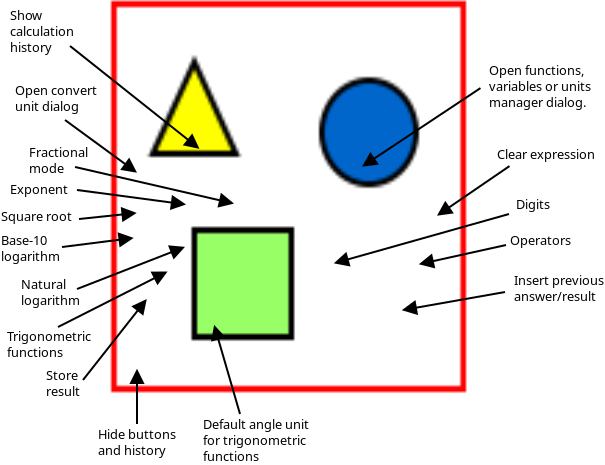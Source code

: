 <?xml version="1.0" encoding="UTF-8"?>
<dia:diagram xmlns:dia="http://www.lysator.liu.se/~alla/dia/">
  <dia:layer name="Background" visible="true">
    <dia:object type="Standard - Text" version="0" id="O0">
      <dia:attribute name="obj_pos">
        <dia:point val="10.112,4.152"/>
      </dia:attribute>
      <dia:attribute name="obj_bb">
        <dia:rectangle val="10.112,3.481;14.533,5.344"/>
      </dia:attribute>
      <dia:attribute name="text">
        <dia:composite type="text">
          <dia:attribute name="string">
            <dia:string>#Open convert 
unit dialog#</dia:string>
          </dia:attribute>
          <dia:attribute name="font">
            <dia:font family="sans" style="0" name="Helvetica"/>
          </dia:attribute>
          <dia:attribute name="height">
            <dia:real val="0.8"/>
          </dia:attribute>
          <dia:attribute name="pos">
            <dia:point val="10.112,4.152"/>
          </dia:attribute>
          <dia:attribute name="color">
            <dia:color val="#000000"/>
          </dia:attribute>
          <dia:attribute name="alignment">
            <dia:enum val="0"/>
          </dia:attribute>
        </dia:composite>
      </dia:attribute>
    </dia:object>
    <dia:object type="Standard - Image" version="0" id="O1">
      <dia:attribute name="obj_pos">
        <dia:point val="14.922,-0.548"/>
      </dia:attribute>
      <dia:attribute name="obj_bb">
        <dia:rectangle val="14.872,-0.598;32.712,19.052"/>
      </dia:attribute>
      <dia:attribute name="elem_corner">
        <dia:point val="14.922,-0.548"/>
      </dia:attribute>
      <dia:attribute name="elem_width">
        <dia:real val="17.74"/>
      </dia:attribute>
      <dia:attribute name="elem_height">
        <dia:real val="19.55"/>
      </dia:attribute>
      <dia:attribute name="draw_border">
        <dia:boolean val="false"/>
      </dia:attribute>
      <dia:attribute name="keep_aspect">
        <dia:boolean val="true"/>
      </dia:attribute>
      <dia:attribute name="file">
        <dia:string>#calculator-buttons-screen.png#</dia:string>
      </dia:attribute>
    </dia:object>
    <dia:object type="Standard - Line" version="0" id="O2">
      <dia:attribute name="obj_pos">
        <dia:point val="12.612,5.402"/>
      </dia:attribute>
      <dia:attribute name="obj_bb">
        <dia:rectangle val="12.542,5.332;16.557,8.515"/>
      </dia:attribute>
      <dia:attribute name="conn_endpoints">
        <dia:point val="12.612,5.402"/>
        <dia:point val="16.162,8.002"/>
      </dia:attribute>
      <dia:attribute name="numcp">
        <dia:int val="1"/>
      </dia:attribute>
      <dia:attribute name="end_arrow">
        <dia:enum val="3"/>
      </dia:attribute>
      <dia:attribute name="end_arrow_length">
        <dia:real val="0.6"/>
      </dia:attribute>
      <dia:attribute name="end_arrow_width">
        <dia:real val="0.6"/>
      </dia:attribute>
    </dia:object>
    <dia:object type="Standard - Line" version="0" id="O3">
      <dia:attribute name="obj_pos">
        <dia:point val="13.312,10.352"/>
      </dia:attribute>
      <dia:attribute name="obj_bb">
        <dia:rectangle val="13.257,9.454;16.248,10.658"/>
      </dia:attribute>
      <dia:attribute name="conn_endpoints">
        <dia:point val="13.312,10.352"/>
        <dia:point val="16.136,10.056"/>
      </dia:attribute>
      <dia:attribute name="numcp">
        <dia:int val="1"/>
      </dia:attribute>
      <dia:attribute name="end_arrow">
        <dia:enum val="3"/>
      </dia:attribute>
      <dia:attribute name="end_arrow_length">
        <dia:real val="0.6"/>
      </dia:attribute>
      <dia:attribute name="end_arrow_width">
        <dia:real val="0.6"/>
      </dia:attribute>
    </dia:object>
    <dia:object type="Standard - Text" version="0" id="O4">
      <dia:attribute name="obj_pos">
        <dia:point val="9.412,10.452"/>
      </dia:attribute>
      <dia:attribute name="obj_bb">
        <dia:rectangle val="9.412,9.781;13.183,10.844"/>
      </dia:attribute>
      <dia:attribute name="text">
        <dia:composite type="text">
          <dia:attribute name="string">
            <dia:string>#Square root#</dia:string>
          </dia:attribute>
          <dia:attribute name="font">
            <dia:font family="sans" style="0" name="Helvetica"/>
          </dia:attribute>
          <dia:attribute name="height">
            <dia:real val="0.8"/>
          </dia:attribute>
          <dia:attribute name="pos">
            <dia:point val="9.412,10.452"/>
          </dia:attribute>
          <dia:attribute name="color">
            <dia:color val="#000000"/>
          </dia:attribute>
          <dia:attribute name="alignment">
            <dia:enum val="0"/>
          </dia:attribute>
        </dia:composite>
      </dia:attribute>
    </dia:object>
    <dia:object type="Standard - Text" version="0" id="O5">
      <dia:attribute name="obj_pos">
        <dia:point val="9.412,11.652"/>
      </dia:attribute>
      <dia:attribute name="obj_bb">
        <dia:rectangle val="9.412,10.981;12.383,12.844"/>
      </dia:attribute>
      <dia:attribute name="text">
        <dia:composite type="text">
          <dia:attribute name="string">
            <dia:string>#Base-10
logarithm#</dia:string>
          </dia:attribute>
          <dia:attribute name="font">
            <dia:font family="sans" style="0" name="Helvetica"/>
          </dia:attribute>
          <dia:attribute name="height">
            <dia:real val="0.8"/>
          </dia:attribute>
          <dia:attribute name="pos">
            <dia:point val="9.412,11.652"/>
          </dia:attribute>
          <dia:attribute name="color">
            <dia:color val="#000000"/>
          </dia:attribute>
          <dia:attribute name="alignment">
            <dia:enum val="0"/>
          </dia:attribute>
        </dia:composite>
      </dia:attribute>
    </dia:object>
    <dia:object type="Standard - Line" version="0" id="O6">
      <dia:attribute name="obj_pos">
        <dia:point val="12.462,11.752"/>
      </dia:attribute>
      <dia:attribute name="obj_bb">
        <dia:rectangle val="12.406,10.704;16.111,11.907"/>
      </dia:attribute>
      <dia:attribute name="conn_endpoints">
        <dia:point val="12.462,11.752"/>
        <dia:point val="15.986,11.306"/>
      </dia:attribute>
      <dia:attribute name="numcp">
        <dia:int val="1"/>
      </dia:attribute>
      <dia:attribute name="end_arrow">
        <dia:enum val="3"/>
      </dia:attribute>
      <dia:attribute name="end_arrow_length">
        <dia:real val="0.6"/>
      </dia:attribute>
      <dia:attribute name="end_arrow_width">
        <dia:real val="0.6"/>
      </dia:attribute>
    </dia:object>
    <dia:object type="Standard - Text" version="0" id="O7">
      <dia:attribute name="obj_pos">
        <dia:point val="11.662,18.402"/>
      </dia:attribute>
      <dia:attribute name="obj_bb">
        <dia:rectangle val="11.662,17.731;13.483,19.594"/>
      </dia:attribute>
      <dia:attribute name="text">
        <dia:composite type="text">
          <dia:attribute name="string">
            <dia:string>#Store
result#</dia:string>
          </dia:attribute>
          <dia:attribute name="font">
            <dia:font family="sans" style="0" name="Helvetica"/>
          </dia:attribute>
          <dia:attribute name="height">
            <dia:real val="0.8"/>
          </dia:attribute>
          <dia:attribute name="pos">
            <dia:point val="11.662,18.402"/>
          </dia:attribute>
          <dia:attribute name="color">
            <dia:color val="#000000"/>
          </dia:attribute>
          <dia:attribute name="alignment">
            <dia:enum val="0"/>
          </dia:attribute>
        </dia:composite>
      </dia:attribute>
    </dia:object>
    <dia:object type="Standard - Line" version="0" id="O8">
      <dia:attribute name="obj_pos">
        <dia:point val="13.512,18.402"/>
      </dia:attribute>
      <dia:attribute name="obj_bb">
        <dia:rectangle val="13.442,13.991;17.164,18.472"/>
      </dia:attribute>
      <dia:attribute name="conn_endpoints">
        <dia:point val="13.512,18.402"/>
        <dia:point val="16.662,14.402"/>
      </dia:attribute>
      <dia:attribute name="numcp">
        <dia:int val="1"/>
      </dia:attribute>
      <dia:attribute name="end_arrow">
        <dia:enum val="3"/>
      </dia:attribute>
      <dia:attribute name="end_arrow_length">
        <dia:real val="0.6"/>
      </dia:attribute>
      <dia:attribute name="end_arrow_width">
        <dia:real val="0.6"/>
      </dia:attribute>
    </dia:object>
    <dia:object type="Standard - Line" version="0" id="O9">
      <dia:attribute name="obj_pos">
        <dia:point val="21.362,20.102"/>
      </dia:attribute>
      <dia:attribute name="obj_bb">
        <dia:rectangle val="19.496,15.49;21.424,20.164"/>
      </dia:attribute>
      <dia:attribute name="conn_endpoints">
        <dia:point val="21.362,20.102"/>
        <dia:point val="20.086,15.706"/>
      </dia:attribute>
      <dia:attribute name="numcp">
        <dia:int val="1"/>
      </dia:attribute>
      <dia:attribute name="end_arrow">
        <dia:enum val="3"/>
      </dia:attribute>
      <dia:attribute name="end_arrow_length">
        <dia:real val="0.6"/>
      </dia:attribute>
      <dia:attribute name="end_arrow_width">
        <dia:real val="0.6"/>
      </dia:attribute>
    </dia:object>
    <dia:object type="Standard - Text" version="0" id="O10">
      <dia:attribute name="obj_pos">
        <dia:point val="19.512,20.852"/>
      </dia:attribute>
      <dia:attribute name="obj_bb">
        <dia:rectangle val="19.512,20.202;25.112,22.802"/>
      </dia:attribute>
      <dia:attribute name="text">
        <dia:composite type="text">
          <dia:attribute name="string">
            <dia:string>#Default angle unit
for trigonometric
functions#</dia:string>
          </dia:attribute>
          <dia:attribute name="font">
            <dia:font family="sans" style="0" name="Helvetica"/>
          </dia:attribute>
          <dia:attribute name="height">
            <dia:real val="0.8"/>
          </dia:attribute>
          <dia:attribute name="pos">
            <dia:point val="19.512,20.852"/>
          </dia:attribute>
          <dia:attribute name="color">
            <dia:color val="#000000"/>
          </dia:attribute>
          <dia:attribute name="alignment">
            <dia:enum val="0"/>
          </dia:attribute>
        </dia:composite>
      </dia:attribute>
    </dia:object>
    <dia:object type="Standard - Line" version="0" id="O11">
      <dia:attribute name="obj_pos">
        <dia:point val="16.212,20.602"/>
      </dia:attribute>
      <dia:attribute name="obj_bb">
        <dia:rectangle val="15.612,17.852;16.812,20.652"/>
      </dia:attribute>
      <dia:attribute name="conn_endpoints">
        <dia:point val="16.212,20.602"/>
        <dia:point val="16.212,17.902"/>
      </dia:attribute>
      <dia:attribute name="numcp">
        <dia:int val="1"/>
      </dia:attribute>
      <dia:attribute name="end_arrow">
        <dia:enum val="3"/>
      </dia:attribute>
      <dia:attribute name="end_arrow_length">
        <dia:real val="0.6"/>
      </dia:attribute>
      <dia:attribute name="end_arrow_width">
        <dia:real val="0.6"/>
      </dia:attribute>
    </dia:object>
    <dia:object type="Standard - Text" version="0" id="O12">
      <dia:attribute name="obj_pos">
        <dia:point val="14.262,21.352"/>
      </dia:attribute>
      <dia:attribute name="obj_bb">
        <dia:rectangle val="14.262,20.681;18.333,22.544"/>
      </dia:attribute>
      <dia:attribute name="text">
        <dia:composite type="text">
          <dia:attribute name="string">
            <dia:string>#Hide buttons
and history#</dia:string>
          </dia:attribute>
          <dia:attribute name="font">
            <dia:font family="sans" style="0" name="Helvetica"/>
          </dia:attribute>
          <dia:attribute name="height">
            <dia:real val="0.8"/>
          </dia:attribute>
          <dia:attribute name="pos">
            <dia:point val="14.262,21.352"/>
          </dia:attribute>
          <dia:attribute name="color">
            <dia:color val="#000000"/>
          </dia:attribute>
          <dia:attribute name="alignment">
            <dia:enum val="0"/>
          </dia:attribute>
        </dia:composite>
      </dia:attribute>
    </dia:object>
    <dia:object type="Standard - Line" version="0" id="O13">
      <dia:attribute name="obj_pos">
        <dia:point val="12.862,1.702"/>
      </dia:attribute>
      <dia:attribute name="obj_bb">
        <dia:rectangle val="12.792,1.632;19.698,7.307"/>
      </dia:attribute>
      <dia:attribute name="conn_endpoints">
        <dia:point val="12.862,1.702"/>
        <dia:point val="19.286,6.806"/>
      </dia:attribute>
      <dia:attribute name="numcp">
        <dia:int val="1"/>
      </dia:attribute>
      <dia:attribute name="end_arrow">
        <dia:enum val="3"/>
      </dia:attribute>
      <dia:attribute name="end_arrow_length">
        <dia:real val="0.6"/>
      </dia:attribute>
      <dia:attribute name="end_arrow_width">
        <dia:real val="0.6"/>
      </dia:attribute>
    </dia:object>
    <dia:object type="Standard - Text" version="0" id="O14">
      <dia:attribute name="obj_pos">
        <dia:point val="9.862,0.402"/>
      </dia:attribute>
      <dia:attribute name="obj_bb">
        <dia:rectangle val="9.862,-0.248;13.262,2.352"/>
      </dia:attribute>
      <dia:attribute name="text">
        <dia:composite type="text">
          <dia:attribute name="string">
            <dia:string>#Show
calculation
history#</dia:string>
          </dia:attribute>
          <dia:attribute name="font">
            <dia:font family="sans" style="0" name="Helvetica"/>
          </dia:attribute>
          <dia:attribute name="height">
            <dia:real val="0.8"/>
          </dia:attribute>
          <dia:attribute name="pos">
            <dia:point val="9.862,0.402"/>
          </dia:attribute>
          <dia:attribute name="color">
            <dia:color val="#000000"/>
          </dia:attribute>
          <dia:attribute name="alignment">
            <dia:enum val="0"/>
          </dia:attribute>
        </dia:composite>
      </dia:attribute>
    </dia:object>
    <dia:object type="Standard - Line" version="0" id="O15">
      <dia:attribute name="obj_pos">
        <dia:point val="33.386,3.806"/>
      </dia:attribute>
      <dia:attribute name="obj_bb">
        <dia:rectangle val="27.139,3.736;33.455,8.229"/>
      </dia:attribute>
      <dia:attribute name="conn_endpoints">
        <dia:point val="33.386,3.806"/>
        <dia:point val="27.512,7.702"/>
      </dia:attribute>
      <dia:attribute name="numcp">
        <dia:int val="1"/>
      </dia:attribute>
      <dia:attribute name="end_arrow">
        <dia:enum val="3"/>
      </dia:attribute>
      <dia:attribute name="end_arrow_length">
        <dia:real val="0.6"/>
      </dia:attribute>
      <dia:attribute name="end_arrow_width">
        <dia:real val="0.6"/>
      </dia:attribute>
    </dia:object>
    <dia:object type="Standard - Text" version="0" id="O16">
      <dia:attribute name="obj_pos">
        <dia:point val="33.812,3.152"/>
      </dia:attribute>
      <dia:attribute name="obj_bb">
        <dia:rectangle val="33.812,2.502;39.212,5.102"/>
      </dia:attribute>
      <dia:attribute name="text">
        <dia:composite type="text">
          <dia:attribute name="string">
            <dia:string>#Open functions,
variables or units
manager dialog.#</dia:string>
          </dia:attribute>
          <dia:attribute name="font">
            <dia:font family="sans" style="0" name="Helvetica"/>
          </dia:attribute>
          <dia:attribute name="height">
            <dia:real val="0.8"/>
          </dia:attribute>
          <dia:attribute name="pos">
            <dia:point val="33.812,3.152"/>
          </dia:attribute>
          <dia:attribute name="color">
            <dia:color val="#000000"/>
          </dia:attribute>
          <dia:attribute name="alignment">
            <dia:enum val="0"/>
          </dia:attribute>
        </dia:composite>
      </dia:attribute>
    </dia:object>
    <dia:object type="Standard - Line" version="0" id="O17">
      <dia:attribute name="obj_pos">
        <dia:point val="34.836,7.706"/>
      </dia:attribute>
      <dia:attribute name="obj_bb">
        <dia:rectangle val="30.882,7.636;34.905,10.675"/>
      </dia:attribute>
      <dia:attribute name="conn_endpoints">
        <dia:point val="34.836,7.706"/>
        <dia:point val="31.262,10.152"/>
      </dia:attribute>
      <dia:attribute name="numcp">
        <dia:int val="1"/>
      </dia:attribute>
      <dia:attribute name="end_arrow">
        <dia:enum val="3"/>
      </dia:attribute>
      <dia:attribute name="end_arrow_length">
        <dia:real val="0.6"/>
      </dia:attribute>
      <dia:attribute name="end_arrow_width">
        <dia:real val="0.6"/>
      </dia:attribute>
    </dia:object>
    <dia:object type="Standard - Text" version="0" id="O18">
      <dia:attribute name="obj_pos">
        <dia:point val="34.212,7.352"/>
      </dia:attribute>
      <dia:attribute name="obj_bb">
        <dia:rectangle val="34.212,6.702;39.412,7.702"/>
      </dia:attribute>
      <dia:attribute name="text">
        <dia:composite type="text">
          <dia:attribute name="string">
            <dia:string>#Clear expression#</dia:string>
          </dia:attribute>
          <dia:attribute name="font">
            <dia:font family="sans" style="0" name="Helvetica"/>
          </dia:attribute>
          <dia:attribute name="height">
            <dia:real val="0.8"/>
          </dia:attribute>
          <dia:attribute name="pos">
            <dia:point val="34.212,7.352"/>
          </dia:attribute>
          <dia:attribute name="color">
            <dia:color val="#000000"/>
          </dia:attribute>
          <dia:attribute name="alignment">
            <dia:enum val="0"/>
          </dia:attribute>
        </dia:composite>
      </dia:attribute>
    </dia:object>
    <dia:object type="Standard - Line" version="0" id="O19">
      <dia:attribute name="obj_pos">
        <dia:point val="34.612,14.002"/>
      </dia:attribute>
      <dia:attribute name="obj_bb">
        <dia:rectangle val="29.358,13.944;34.67,15.501"/>
      </dia:attribute>
      <dia:attribute name="conn_endpoints">
        <dia:point val="34.612,14.002"/>
        <dia:point val="29.512,14.902"/>
      </dia:attribute>
      <dia:attribute name="numcp">
        <dia:int val="1"/>
      </dia:attribute>
      <dia:attribute name="end_arrow">
        <dia:enum val="3"/>
      </dia:attribute>
      <dia:attribute name="end_arrow_length">
        <dia:real val="0.6"/>
      </dia:attribute>
      <dia:attribute name="end_arrow_width">
        <dia:real val="0.6"/>
      </dia:attribute>
    </dia:object>
    <dia:object type="Standard - Text" version="0" id="O20">
      <dia:attribute name="obj_pos">
        <dia:point val="35.062,13.652"/>
      </dia:attribute>
      <dia:attribute name="obj_bb">
        <dia:rectangle val="35.062,13.002;39.712,14.802"/>
      </dia:attribute>
      <dia:attribute name="text">
        <dia:composite type="text">
          <dia:attribute name="string">
            <dia:string>#Insert previous
answer/result#</dia:string>
          </dia:attribute>
          <dia:attribute name="font">
            <dia:font family="sans" style="0" name="Helvetica"/>
          </dia:attribute>
          <dia:attribute name="height">
            <dia:real val="0.8"/>
          </dia:attribute>
          <dia:attribute name="pos">
            <dia:point val="35.062,13.652"/>
          </dia:attribute>
          <dia:attribute name="color">
            <dia:color val="#000000"/>
          </dia:attribute>
          <dia:attribute name="alignment">
            <dia:enum val="0"/>
          </dia:attribute>
        </dia:composite>
      </dia:attribute>
    </dia:object>
    <dia:object type="Standard - Line" version="0" id="O21">
      <dia:attribute name="obj_pos">
        <dia:point val="34.662,11.652"/>
      </dia:attribute>
      <dia:attribute name="obj_bb">
        <dia:rectangle val="30.184,11.592;34.721,13.198"/>
      </dia:attribute>
      <dia:attribute name="conn_endpoints">
        <dia:point val="34.662,11.652"/>
        <dia:point val="30.362,12.602"/>
      </dia:attribute>
      <dia:attribute name="numcp">
        <dia:int val="1"/>
      </dia:attribute>
      <dia:attribute name="end_arrow">
        <dia:enum val="3"/>
      </dia:attribute>
      <dia:attribute name="end_arrow_length">
        <dia:real val="0.6"/>
      </dia:attribute>
      <dia:attribute name="end_arrow_width">
        <dia:real val="0.6"/>
      </dia:attribute>
    </dia:object>
    <dia:object type="Standard - Text" version="0" id="O22">
      <dia:attribute name="obj_pos">
        <dia:point val="34.862,11.652"/>
      </dia:attribute>
      <dia:attribute name="obj_bb">
        <dia:rectangle val="34.862,11.002;38.012,12.002"/>
      </dia:attribute>
      <dia:attribute name="text">
        <dia:composite type="text">
          <dia:attribute name="string">
            <dia:string>#Operators#</dia:string>
          </dia:attribute>
          <dia:attribute name="font">
            <dia:font family="sans" style="0" name="Helvetica"/>
          </dia:attribute>
          <dia:attribute name="height">
            <dia:real val="0.8"/>
          </dia:attribute>
          <dia:attribute name="pos">
            <dia:point val="34.862,11.652"/>
          </dia:attribute>
          <dia:attribute name="color">
            <dia:color val="#000000"/>
          </dia:attribute>
          <dia:attribute name="alignment">
            <dia:enum val="0"/>
          </dia:attribute>
        </dia:composite>
      </dia:attribute>
    </dia:object>
    <dia:object type="Standard - Line" version="0" id="O23">
      <dia:attribute name="obj_pos">
        <dia:point val="34.812,10.102"/>
      </dia:attribute>
      <dia:attribute name="obj_bb">
        <dia:rectangle val="25.901,10.04;34.874,13.143"/>
      </dia:attribute>
      <dia:attribute name="conn_endpoints">
        <dia:point val="34.812,10.102"/>
        <dia:point val="26.112,12.552"/>
      </dia:attribute>
      <dia:attribute name="numcp">
        <dia:int val="1"/>
      </dia:attribute>
      <dia:attribute name="end_arrow">
        <dia:enum val="3"/>
      </dia:attribute>
      <dia:attribute name="end_arrow_length">
        <dia:real val="0.6"/>
      </dia:attribute>
      <dia:attribute name="end_arrow_width">
        <dia:real val="0.6"/>
      </dia:attribute>
    </dia:object>
    <dia:object type="Standard - Text" version="0" id="O24">
      <dia:attribute name="obj_pos">
        <dia:point val="35.162,9.852"/>
      </dia:attribute>
      <dia:attribute name="obj_bb">
        <dia:rectangle val="35.162,9.202;36.912,10.202"/>
      </dia:attribute>
      <dia:attribute name="text">
        <dia:composite type="text">
          <dia:attribute name="string">
            <dia:string>#Digits#</dia:string>
          </dia:attribute>
          <dia:attribute name="font">
            <dia:font family="sans" style="0" name="Helvetica"/>
          </dia:attribute>
          <dia:attribute name="height">
            <dia:real val="0.8"/>
          </dia:attribute>
          <dia:attribute name="pos">
            <dia:point val="35.162,9.852"/>
          </dia:attribute>
          <dia:attribute name="color">
            <dia:color val="#000000"/>
          </dia:attribute>
          <dia:attribute name="alignment">
            <dia:enum val="0"/>
          </dia:attribute>
        </dia:composite>
      </dia:attribute>
    </dia:object>
    <dia:object type="Standard - Line" version="0" id="O25">
      <dia:attribute name="obj_pos">
        <dia:point val="12.262,15.752"/>
      </dia:attribute>
      <dia:attribute name="obj_bb">
        <dia:rectangle val="12.195,12.448;18.001,15.819"/>
      </dia:attribute>
      <dia:attribute name="conn_endpoints">
        <dia:point val="12.262,15.752"/>
        <dia:point val="17.686,13.006"/>
      </dia:attribute>
      <dia:attribute name="numcp">
        <dia:int val="1"/>
      </dia:attribute>
      <dia:attribute name="end_arrow">
        <dia:enum val="3"/>
      </dia:attribute>
      <dia:attribute name="end_arrow_length">
        <dia:real val="0.6"/>
      </dia:attribute>
      <dia:attribute name="end_arrow_width">
        <dia:real val="0.6"/>
      </dia:attribute>
    </dia:object>
    <dia:object type="Standard - Text" version="0" id="O26">
      <dia:attribute name="obj_pos">
        <dia:point val="9.712,16.452"/>
      </dia:attribute>
      <dia:attribute name="obj_bb">
        <dia:rectangle val="9.712,15.78;13.933,17.644"/>
      </dia:attribute>
      <dia:attribute name="text">
        <dia:composite type="text">
          <dia:attribute name="string">
            <dia:string>#Trigonometric
functions#</dia:string>
          </dia:attribute>
          <dia:attribute name="font">
            <dia:font family="sans" style="0" name="Helvetica"/>
          </dia:attribute>
          <dia:attribute name="height">
            <dia:real val="0.8"/>
          </dia:attribute>
          <dia:attribute name="pos">
            <dia:point val="9.712,16.452"/>
          </dia:attribute>
          <dia:attribute name="color">
            <dia:color val="#000000"/>
          </dia:attribute>
          <dia:attribute name="alignment">
            <dia:enum val="0"/>
          </dia:attribute>
        </dia:composite>
      </dia:attribute>
    </dia:object>
    <dia:object type="Standard - Line" version="0" id="O27">
      <dia:attribute name="obj_pos">
        <dia:point val="13.212,13.852"/>
      </dia:attribute>
      <dia:attribute name="obj_bb">
        <dia:rectangle val="13.147,11.191;18.817,13.917"/>
      </dia:attribute>
      <dia:attribute name="conn_endpoints">
        <dia:point val="13.212,13.852"/>
        <dia:point val="18.553,11.768"/>
      </dia:attribute>
      <dia:attribute name="numcp">
        <dia:int val="1"/>
      </dia:attribute>
      <dia:attribute name="end_arrow">
        <dia:enum val="3"/>
      </dia:attribute>
      <dia:attribute name="end_arrow_length">
        <dia:real val="0.6"/>
      </dia:attribute>
      <dia:attribute name="end_arrow_width">
        <dia:real val="0.6"/>
      </dia:attribute>
    </dia:object>
    <dia:object type="Standard - Text" version="0" id="O28">
      <dia:attribute name="obj_pos">
        <dia:point val="10.412,13.852"/>
      </dia:attribute>
      <dia:attribute name="obj_bb">
        <dia:rectangle val="10.412,13.181;13.383,15.044"/>
      </dia:attribute>
      <dia:attribute name="text">
        <dia:composite type="text">
          <dia:attribute name="string">
            <dia:string>#Natural
logarithm#</dia:string>
          </dia:attribute>
          <dia:attribute name="font">
            <dia:font family="sans" style="0" name="Helvetica"/>
          </dia:attribute>
          <dia:attribute name="height">
            <dia:real val="0.8"/>
          </dia:attribute>
          <dia:attribute name="pos">
            <dia:point val="10.412,13.852"/>
          </dia:attribute>
          <dia:attribute name="color">
            <dia:color val="#000000"/>
          </dia:attribute>
          <dia:attribute name="alignment">
            <dia:enum val="0"/>
          </dia:attribute>
        </dia:composite>
      </dia:attribute>
    </dia:object>
    <dia:object type="Standard - Line" version="0" id="O29">
      <dia:attribute name="obj_pos">
        <dia:point val="13.112,7.752"/>
      </dia:attribute>
      <dia:attribute name="obj_bb">
        <dia:rectangle val="13.052,7.692;21.186,10.164"/>
      </dia:attribute>
      <dia:attribute name="conn_endpoints">
        <dia:point val="13.112,7.752"/>
        <dia:point val="21.003,9.568"/>
      </dia:attribute>
      <dia:attribute name="numcp">
        <dia:int val="1"/>
      </dia:attribute>
      <dia:attribute name="end_arrow">
        <dia:enum val="3"/>
      </dia:attribute>
      <dia:attribute name="end_arrow_length">
        <dia:real val="0.6"/>
      </dia:attribute>
      <dia:attribute name="end_arrow_width">
        <dia:real val="0.6"/>
      </dia:attribute>
    </dia:object>
    <dia:object type="Standard - Text" version="0" id="O30">
      <dia:attribute name="obj_pos">
        <dia:point val="10.812,7.252"/>
      </dia:attribute>
      <dia:attribute name="obj_bb">
        <dia:rectangle val="10.812,6.581;14.083,8.444"/>
      </dia:attribute>
      <dia:attribute name="text">
        <dia:composite type="text">
          <dia:attribute name="string">
            <dia:string>#Fractional 
mode#</dia:string>
          </dia:attribute>
          <dia:attribute name="font">
            <dia:font family="sans" style="0" name="Helvetica"/>
          </dia:attribute>
          <dia:attribute name="height">
            <dia:real val="0.8"/>
          </dia:attribute>
          <dia:attribute name="pos">
            <dia:point val="10.812,7.252"/>
          </dia:attribute>
          <dia:attribute name="color">
            <dia:color val="#000000"/>
          </dia:attribute>
          <dia:attribute name="alignment">
            <dia:enum val="0"/>
          </dia:attribute>
        </dia:composite>
      </dia:attribute>
    </dia:object>
    <dia:object type="Standard - Line" version="0" id="O31">
      <dia:attribute name="obj_pos">
        <dia:point val="13.212,8.902"/>
      </dia:attribute>
      <dia:attribute name="obj_bb">
        <dia:rectangle val="13.156,8.846;18.732,10.22"/>
      </dia:attribute>
      <dia:attribute name="conn_endpoints">
        <dia:point val="13.212,8.902"/>
        <dia:point val="18.603,9.618"/>
      </dia:attribute>
      <dia:attribute name="numcp">
        <dia:int val="1"/>
      </dia:attribute>
      <dia:attribute name="end_arrow">
        <dia:enum val="3"/>
      </dia:attribute>
      <dia:attribute name="end_arrow_length">
        <dia:real val="0.6"/>
      </dia:attribute>
      <dia:attribute name="end_arrow_width">
        <dia:real val="0.6"/>
      </dia:attribute>
    </dia:object>
    <dia:object type="Standard - Text" version="0" id="O32">
      <dia:attribute name="obj_pos">
        <dia:point val="9.862,9.102"/>
      </dia:attribute>
      <dia:attribute name="obj_bb">
        <dia:rectangle val="9.862,8.431;12.833,9.494"/>
      </dia:attribute>
      <dia:attribute name="text">
        <dia:composite type="text">
          <dia:attribute name="string">
            <dia:string>#Exponent#</dia:string>
          </dia:attribute>
          <dia:attribute name="font">
            <dia:font family="sans" style="0" name="Helvetica"/>
          </dia:attribute>
          <dia:attribute name="height">
            <dia:real val="0.8"/>
          </dia:attribute>
          <dia:attribute name="pos">
            <dia:point val="9.862,9.102"/>
          </dia:attribute>
          <dia:attribute name="color">
            <dia:color val="#000000"/>
          </dia:attribute>
          <dia:attribute name="alignment">
            <dia:enum val="0"/>
          </dia:attribute>
        </dia:composite>
      </dia:attribute>
    </dia:object>
  </dia:layer>
</dia:diagram>
